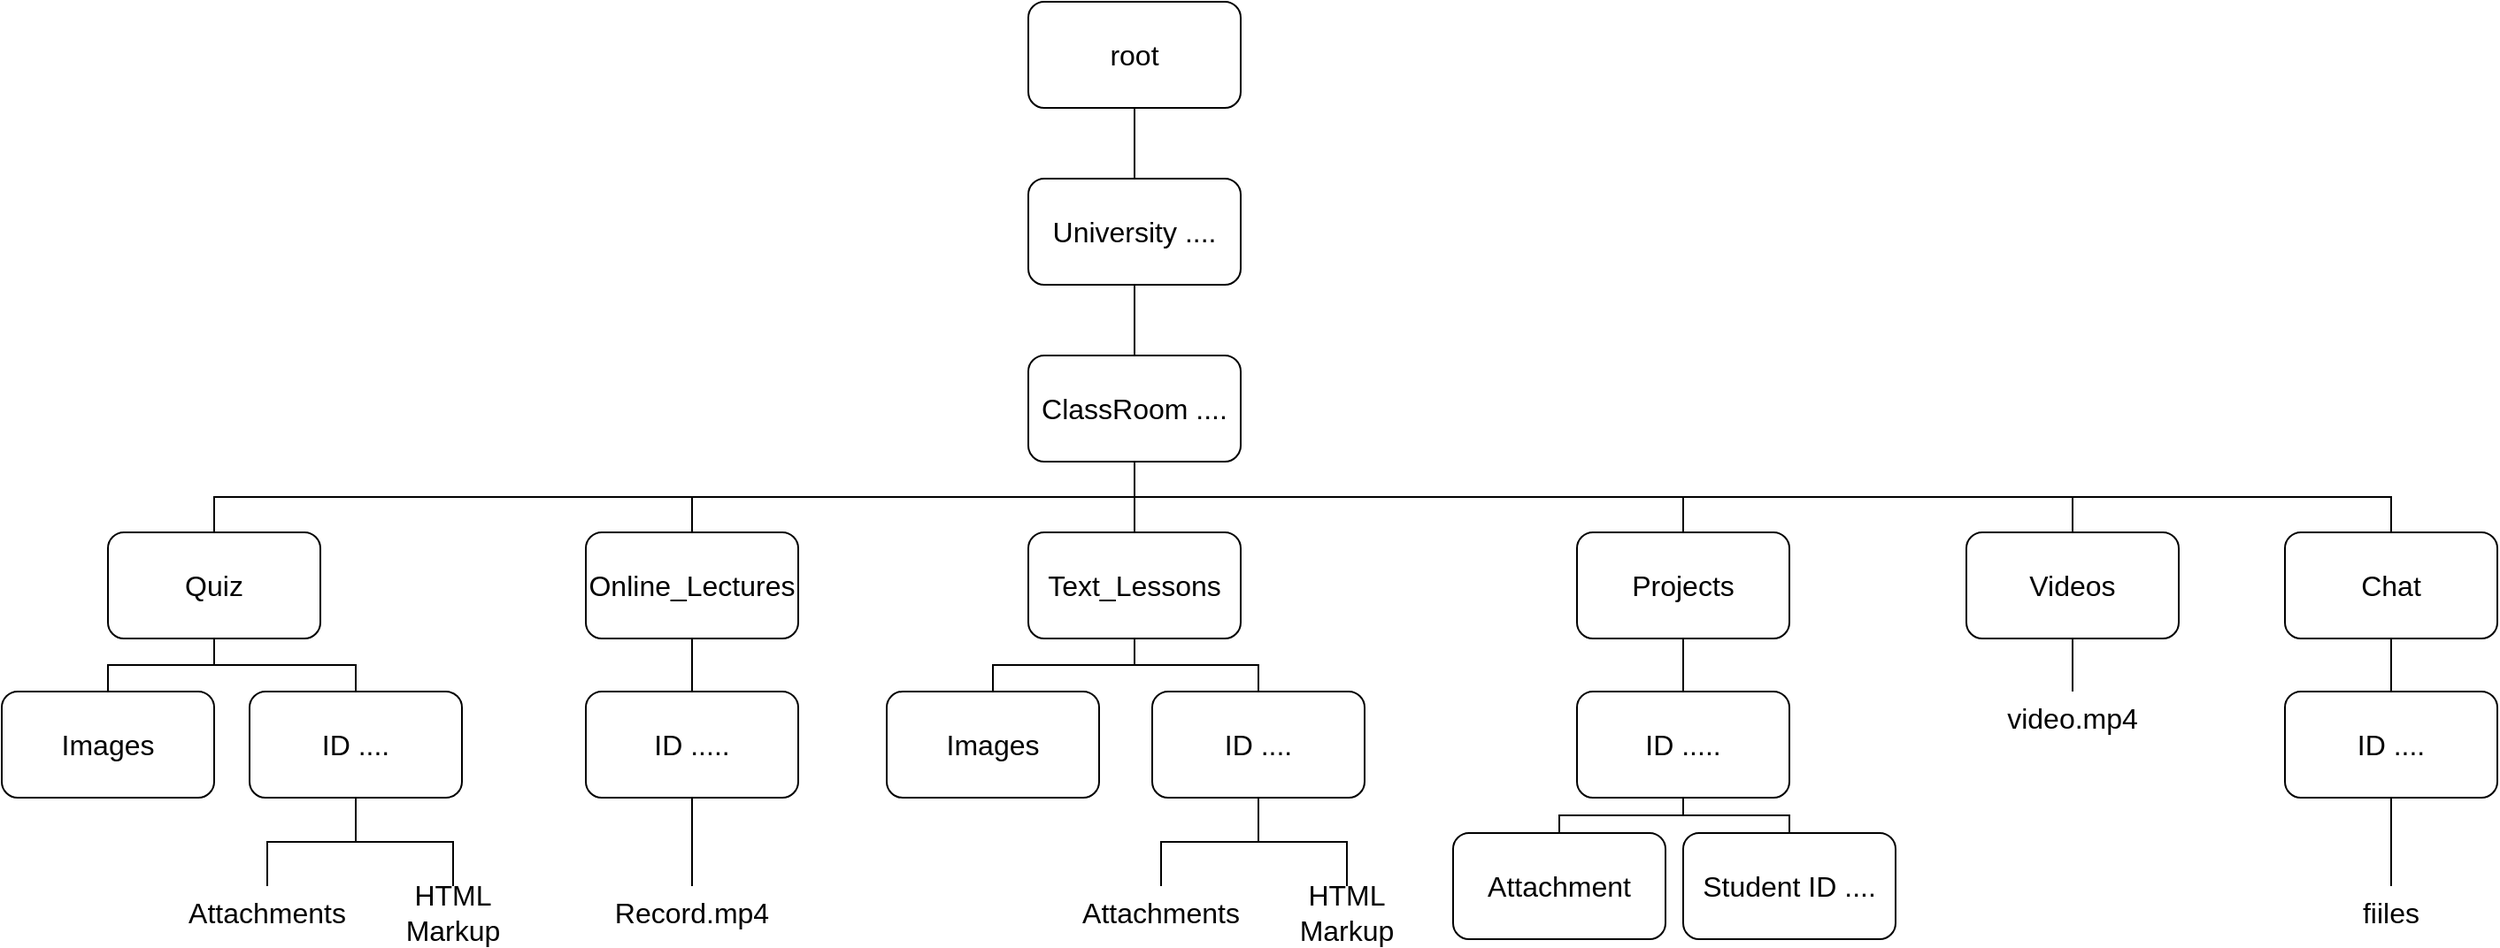 <mxfile version="15.4.0" type="device"><diagram id="R2lEEEUBdFMjLlhIrx00" name="Page-1"><mxGraphModel dx="1701" dy="1604" grid="1" gridSize="10" guides="1" tooltips="1" connect="1" arrows="1" fold="1" page="1" pageScale="1" pageWidth="850" pageHeight="1100" math="0" shadow="0" extFonts="Permanent Marker^https://fonts.googleapis.com/css?family=Permanent+Marker"><root><mxCell id="0"/><mxCell id="1" parent="0"/><mxCell id="qYf2nWB6FEJ4rftoBdVF-3" value="root" style="rounded=1;whiteSpace=wrap;html=1;fontSize=16;" vertex="1" parent="1"><mxGeometry x="320" y="-40" width="120" height="60" as="geometry"/></mxCell><mxCell id="qYf2nWB6FEJ4rftoBdVF-4" value="ClassRoom ...." style="rounded=1;whiteSpace=wrap;html=1;fontSize=16;" vertex="1" parent="1"><mxGeometry x="320" y="160" width="120" height="60" as="geometry"/></mxCell><mxCell id="qYf2nWB6FEJ4rftoBdVF-6" value="Online_Lectures" style="rounded=1;whiteSpace=wrap;html=1;fontSize=16;" vertex="1" parent="1"><mxGeometry x="70" y="260" width="120" height="60" as="geometry"/></mxCell><mxCell id="qYf2nWB6FEJ4rftoBdVF-7" value="" style="endArrow=none;html=1;rounded=0;edgeStyle=orthogonalEdgeStyle;entryX=0.5;entryY=1;entryDx=0;entryDy=0;exitX=0.5;exitY=0;exitDx=0;exitDy=0;fontSize=16;" edge="1" parent="1" source="qYf2nWB6FEJ4rftoBdVF-6" target="qYf2nWB6FEJ4rftoBdVF-4"><mxGeometry width="50" height="50" relative="1" as="geometry"><mxPoint x="370" y="340" as="sourcePoint"/><mxPoint x="420" y="290" as="targetPoint"/></mxGeometry></mxCell><mxCell id="qYf2nWB6FEJ4rftoBdVF-8" value="ID ....." style="rounded=1;whiteSpace=wrap;html=1;fontSize=16;" vertex="1" parent="1"><mxGeometry x="70" y="350" width="120" height="60" as="geometry"/></mxCell><mxCell id="qYf2nWB6FEJ4rftoBdVF-9" value="" style="endArrow=none;html=1;rounded=0;edgeStyle=orthogonalEdgeStyle;entryX=0.5;entryY=1;entryDx=0;entryDy=0;exitX=0.5;exitY=0;exitDx=0;exitDy=0;fontSize=16;" edge="1" parent="1" source="qYf2nWB6FEJ4rftoBdVF-8" target="qYf2nWB6FEJ4rftoBdVF-6"><mxGeometry width="50" height="50" relative="1" as="geometry"><mxPoint x="150" y="540" as="sourcePoint"/><mxPoint x="200" y="490" as="targetPoint"/></mxGeometry></mxCell><mxCell id="qYf2nWB6FEJ4rftoBdVF-10" value="Record.mp4" style="text;html=1;strokeColor=none;fillColor=none;align=center;verticalAlign=middle;whiteSpace=wrap;rounded=0;fontSize=16;" vertex="1" parent="1"><mxGeometry x="100" y="460" width="60" height="30" as="geometry"/></mxCell><mxCell id="qYf2nWB6FEJ4rftoBdVF-11" value="" style="endArrow=none;html=1;rounded=0;edgeStyle=orthogonalEdgeStyle;exitX=0.5;exitY=0;exitDx=0;exitDy=0;fontSize=16;" edge="1" parent="1" source="qYf2nWB6FEJ4rftoBdVF-10" target="qYf2nWB6FEJ4rftoBdVF-8"><mxGeometry width="50" height="50" relative="1" as="geometry"><mxPoint x="250" y="450" as="sourcePoint"/><mxPoint x="300" y="400" as="targetPoint"/></mxGeometry></mxCell><mxCell id="qYf2nWB6FEJ4rftoBdVF-12" value="Text_Lessons" style="rounded=1;whiteSpace=wrap;html=1;fontSize=16;" vertex="1" parent="1"><mxGeometry x="320" y="260" width="120" height="60" as="geometry"/></mxCell><mxCell id="qYf2nWB6FEJ4rftoBdVF-13" value="" style="endArrow=none;html=1;rounded=0;edgeStyle=orthogonalEdgeStyle;entryX=0.5;entryY=1;entryDx=0;entryDy=0;exitX=0.5;exitY=0;exitDx=0;exitDy=0;fontSize=16;" edge="1" parent="1" source="qYf2nWB6FEJ4rftoBdVF-12" target="qYf2nWB6FEJ4rftoBdVF-4"><mxGeometry width="50" height="50" relative="1" as="geometry"><mxPoint x="460" y="310" as="sourcePoint"/><mxPoint x="510" y="260" as="targetPoint"/></mxGeometry></mxCell><mxCell id="qYf2nWB6FEJ4rftoBdVF-14" value="Images" style="rounded=1;whiteSpace=wrap;html=1;fontSize=16;" vertex="1" parent="1"><mxGeometry x="240" y="350" width="120" height="60" as="geometry"/></mxCell><mxCell id="qYf2nWB6FEJ4rftoBdVF-15" value="" style="endArrow=none;html=1;rounded=0;edgeStyle=orthogonalEdgeStyle;entryX=0.5;entryY=1;entryDx=0;entryDy=0;exitX=0.5;exitY=0;exitDx=0;exitDy=0;fontSize=16;" edge="1" parent="1" source="qYf2nWB6FEJ4rftoBdVF-14" target="qYf2nWB6FEJ4rftoBdVF-12"><mxGeometry width="50" height="50" relative="1" as="geometry"><mxPoint x="450" y="370" as="sourcePoint"/><mxPoint x="500" y="320" as="targetPoint"/></mxGeometry></mxCell><mxCell id="qYf2nWB6FEJ4rftoBdVF-16" value="ID ...." style="rounded=1;whiteSpace=wrap;html=1;fontSize=16;" vertex="1" parent="1"><mxGeometry x="390" y="350" width="120" height="60" as="geometry"/></mxCell><mxCell id="qYf2nWB6FEJ4rftoBdVF-17" value="" style="endArrow=none;html=1;rounded=0;edgeStyle=orthogonalEdgeStyle;entryX=0.5;entryY=1;entryDx=0;entryDy=0;exitX=0.5;exitY=0;exitDx=0;exitDy=0;fontSize=16;" edge="1" parent="1" source="qYf2nWB6FEJ4rftoBdVF-16" target="qYf2nWB6FEJ4rftoBdVF-12"><mxGeometry width="50" height="50" relative="1" as="geometry"><mxPoint x="510" y="330" as="sourcePoint"/><mxPoint x="560" y="280" as="targetPoint"/></mxGeometry></mxCell><mxCell id="qYf2nWB6FEJ4rftoBdVF-18" value="Attachments" style="text;html=1;strokeColor=none;fillColor=none;align=center;verticalAlign=middle;whiteSpace=wrap;rounded=0;fontSize=16;" vertex="1" parent="1"><mxGeometry x="365" y="460" width="60" height="30" as="geometry"/></mxCell><mxCell id="qYf2nWB6FEJ4rftoBdVF-19" value="" style="endArrow=none;html=1;rounded=0;edgeStyle=orthogonalEdgeStyle;entryX=0.5;entryY=1;entryDx=0;entryDy=0;exitX=0.5;exitY=0;exitDx=0;exitDy=0;fontSize=16;" edge="1" parent="1" source="qYf2nWB6FEJ4rftoBdVF-18" target="qYf2nWB6FEJ4rftoBdVF-16"><mxGeometry width="50" height="50" relative="1" as="geometry"><mxPoint x="630" y="460" as="sourcePoint"/><mxPoint x="690" y="410" as="targetPoint"/></mxGeometry></mxCell><mxCell id="qYf2nWB6FEJ4rftoBdVF-20" value="Projects" style="rounded=1;whiteSpace=wrap;html=1;fontSize=16;" vertex="1" parent="1"><mxGeometry x="630" y="260" width="120" height="60" as="geometry"/></mxCell><mxCell id="qYf2nWB6FEJ4rftoBdVF-21" value="University ...." style="rounded=1;whiteSpace=wrap;html=1;fontSize=16;" vertex="1" parent="1"><mxGeometry x="320" y="60" width="120" height="60" as="geometry"/></mxCell><mxCell id="qYf2nWB6FEJ4rftoBdVF-22" value="" style="endArrow=none;html=1;rounded=0;edgeStyle=orthogonalEdgeStyle;entryX=0.5;entryY=0;entryDx=0;entryDy=0;exitX=0.5;exitY=1;exitDx=0;exitDy=0;fontSize=16;" edge="1" parent="1" source="qYf2nWB6FEJ4rftoBdVF-3" target="qYf2nWB6FEJ4rftoBdVF-21"><mxGeometry width="50" height="50" relative="1" as="geometry"><mxPoint x="530" y="140" as="sourcePoint"/><mxPoint x="580" y="90" as="targetPoint"/></mxGeometry></mxCell><mxCell id="qYf2nWB6FEJ4rftoBdVF-23" value="" style="endArrow=none;html=1;rounded=0;edgeStyle=orthogonalEdgeStyle;entryX=0.5;entryY=1;entryDx=0;entryDy=0;exitX=0.5;exitY=0;exitDx=0;exitDy=0;fontSize=16;" edge="1" parent="1" source="qYf2nWB6FEJ4rftoBdVF-4" target="qYf2nWB6FEJ4rftoBdVF-21"><mxGeometry width="50" height="50" relative="1" as="geometry"><mxPoint x="220" y="190" as="sourcePoint"/><mxPoint x="270" y="140" as="targetPoint"/></mxGeometry></mxCell><mxCell id="qYf2nWB6FEJ4rftoBdVF-24" value="" style="endArrow=none;html=1;rounded=0;edgeStyle=orthogonalEdgeStyle;entryX=0.5;entryY=1;entryDx=0;entryDy=0;exitX=0.5;exitY=0;exitDx=0;exitDy=0;fontSize=16;" edge="1" parent="1" source="qYf2nWB6FEJ4rftoBdVF-20" target="qYf2nWB6FEJ4rftoBdVF-4"><mxGeometry width="50" height="50" relative="1" as="geometry"><mxPoint x="570" y="240" as="sourcePoint"/><mxPoint x="620" y="190" as="targetPoint"/></mxGeometry></mxCell><mxCell id="qYf2nWB6FEJ4rftoBdVF-25" value="HTML Markup" style="text;html=1;strokeColor=none;fillColor=none;align=center;verticalAlign=middle;whiteSpace=wrap;rounded=0;fontSize=16;" vertex="1" parent="1"><mxGeometry x="470" y="460" width="60" height="30" as="geometry"/></mxCell><mxCell id="qYf2nWB6FEJ4rftoBdVF-26" value="" style="endArrow=none;html=1;rounded=0;edgeStyle=orthogonalEdgeStyle;entryX=0.5;entryY=1;entryDx=0;entryDy=0;exitX=0.5;exitY=0;exitDx=0;exitDy=0;fontSize=16;" edge="1" parent="1" source="qYf2nWB6FEJ4rftoBdVF-25" target="qYf2nWB6FEJ4rftoBdVF-16"><mxGeometry width="50" height="50" relative="1" as="geometry"><mxPoint x="520" y="440" as="sourcePoint"/><mxPoint x="580" y="400" as="targetPoint"/></mxGeometry></mxCell><mxCell id="qYf2nWB6FEJ4rftoBdVF-27" value="ID ....." style="rounded=1;whiteSpace=wrap;html=1;fontSize=16;" vertex="1" parent="1"><mxGeometry x="630" y="350" width="120" height="60" as="geometry"/></mxCell><mxCell id="qYf2nWB6FEJ4rftoBdVF-28" value="" style="endArrow=none;html=1;rounded=0;edgeStyle=orthogonalEdgeStyle;exitX=0.5;exitY=0;exitDx=0;exitDy=0;fontSize=16;" edge="1" parent="1" source="qYf2nWB6FEJ4rftoBdVF-27" target="qYf2nWB6FEJ4rftoBdVF-20"><mxGeometry width="50" height="50" relative="1" as="geometry"><mxPoint x="760" y="370" as="sourcePoint"/><mxPoint x="810" y="320" as="targetPoint"/></mxGeometry></mxCell><mxCell id="qYf2nWB6FEJ4rftoBdVF-29" value="Attachment" style="rounded=1;whiteSpace=wrap;html=1;fontSize=16;" vertex="1" parent="1"><mxGeometry x="560" y="430" width="120" height="60" as="geometry"/></mxCell><mxCell id="qYf2nWB6FEJ4rftoBdVF-30" value="" style="endArrow=none;html=1;rounded=0;edgeStyle=orthogonalEdgeStyle;entryX=0.5;entryY=1;entryDx=0;entryDy=0;exitX=0.5;exitY=0;exitDx=0;exitDy=0;fontSize=16;" edge="1" parent="1" source="qYf2nWB6FEJ4rftoBdVF-29" target="qYf2nWB6FEJ4rftoBdVF-27"><mxGeometry width="50" height="50" relative="1" as="geometry"><mxPoint x="740" y="490" as="sourcePoint"/><mxPoint x="790" y="440" as="targetPoint"/></mxGeometry></mxCell><mxCell id="qYf2nWB6FEJ4rftoBdVF-31" value="Student ID ...." style="rounded=1;whiteSpace=wrap;html=1;fontSize=16;" vertex="1" parent="1"><mxGeometry x="690" y="430" width="120" height="60" as="geometry"/></mxCell><mxCell id="qYf2nWB6FEJ4rftoBdVF-32" value="" style="endArrow=none;html=1;rounded=0;edgeStyle=orthogonalEdgeStyle;entryX=0.5;entryY=1;entryDx=0;entryDy=0;exitX=0.5;exitY=0;exitDx=0;exitDy=0;fontSize=16;" edge="1" parent="1" source="qYf2nWB6FEJ4rftoBdVF-31" target="qYf2nWB6FEJ4rftoBdVF-27"><mxGeometry width="50" height="50" relative="1" as="geometry"><mxPoint x="680" y="560" as="sourcePoint"/><mxPoint x="730" y="510" as="targetPoint"/></mxGeometry></mxCell><mxCell id="qYf2nWB6FEJ4rftoBdVF-33" value="Quiz" style="rounded=1;whiteSpace=wrap;html=1;fontSize=16;" vertex="1" parent="1"><mxGeometry x="-200" y="260" width="120" height="60" as="geometry"/></mxCell><mxCell id="qYf2nWB6FEJ4rftoBdVF-34" value="" style="endArrow=none;html=1;rounded=0;edgeStyle=orthogonalEdgeStyle;entryX=0.5;entryY=1;entryDx=0;entryDy=0;exitX=0.5;exitY=0;exitDx=0;exitDy=0;fontSize=16;" edge="1" parent="1" source="qYf2nWB6FEJ4rftoBdVF-33" target="qYf2nWB6FEJ4rftoBdVF-4"><mxGeometry width="50" height="50" relative="1" as="geometry"><mxPoint x="-50" y="220" as="sourcePoint"/><mxPoint y="170" as="targetPoint"/></mxGeometry></mxCell><mxCell id="qYf2nWB6FEJ4rftoBdVF-35" value="Images" style="rounded=1;whiteSpace=wrap;html=1;fontSize=16;" vertex="1" parent="1"><mxGeometry x="-260" y="350" width="120" height="60" as="geometry"/></mxCell><mxCell id="qYf2nWB6FEJ4rftoBdVF-36" value="" style="endArrow=none;html=1;rounded=0;edgeStyle=orthogonalEdgeStyle;entryX=0.5;entryY=1;entryDx=0;entryDy=0;exitX=0.5;exitY=0;exitDx=0;exitDy=0;fontSize=16;" edge="1" parent="1" source="qYf2nWB6FEJ4rftoBdVF-35" target="qYf2nWB6FEJ4rftoBdVF-33"><mxGeometry width="50" height="50" relative="1" as="geometry"><mxPoint x="-50" y="390" as="sourcePoint"/><mxPoint y="340" as="targetPoint"/></mxGeometry></mxCell><mxCell id="qYf2nWB6FEJ4rftoBdVF-37" value="ID ...." style="rounded=1;whiteSpace=wrap;html=1;fontSize=16;" vertex="1" parent="1"><mxGeometry x="-120" y="350" width="120" height="60" as="geometry"/></mxCell><mxCell id="qYf2nWB6FEJ4rftoBdVF-39" value="" style="endArrow=none;html=1;rounded=0;edgeStyle=orthogonalEdgeStyle;entryX=0.5;entryY=1;entryDx=0;entryDy=0;exitX=0.5;exitY=0;exitDx=0;exitDy=0;fontSize=16;" edge="1" parent="1" source="qYf2nWB6FEJ4rftoBdVF-37" target="qYf2nWB6FEJ4rftoBdVF-33"><mxGeometry width="50" height="50" relative="1" as="geometry"><mxPoint x="-30" y="330" as="sourcePoint"/><mxPoint x="20" y="280" as="targetPoint"/></mxGeometry></mxCell><mxCell id="qYf2nWB6FEJ4rftoBdVF-41" value="Attachments" style="text;html=1;strokeColor=none;fillColor=none;align=center;verticalAlign=middle;whiteSpace=wrap;rounded=0;fontSize=16;" vertex="1" parent="1"><mxGeometry x="-140" y="460" width="60" height="30" as="geometry"/></mxCell><mxCell id="qYf2nWB6FEJ4rftoBdVF-42" value="HTML Markup" style="text;html=1;strokeColor=none;fillColor=none;align=center;verticalAlign=middle;whiteSpace=wrap;rounded=0;fontSize=16;" vertex="1" parent="1"><mxGeometry x="-35" y="460" width="60" height="30" as="geometry"/></mxCell><mxCell id="qYf2nWB6FEJ4rftoBdVF-43" value="" style="endArrow=none;html=1;rounded=0;edgeStyle=orthogonalEdgeStyle;entryX=0.5;entryY=1;entryDx=0;entryDy=0;exitX=0.5;exitY=0;exitDx=0;exitDy=0;fontSize=16;" edge="1" parent="1" source="qYf2nWB6FEJ4rftoBdVF-41" target="qYf2nWB6FEJ4rftoBdVF-37"><mxGeometry width="50" height="50" relative="1" as="geometry"><mxPoint x="-220" y="490" as="sourcePoint"/><mxPoint x="-170" y="440" as="targetPoint"/></mxGeometry></mxCell><mxCell id="qYf2nWB6FEJ4rftoBdVF-44" value="" style="endArrow=none;html=1;rounded=0;edgeStyle=orthogonalEdgeStyle;entryX=0.5;entryY=1;entryDx=0;entryDy=0;exitX=0.5;exitY=0;exitDx=0;exitDy=0;fontSize=16;" edge="1" parent="1" source="qYf2nWB6FEJ4rftoBdVF-42" target="qYf2nWB6FEJ4rftoBdVF-37"><mxGeometry width="50" height="50" relative="1" as="geometry"><mxPoint x="-60" y="560" as="sourcePoint"/><mxPoint x="-10" y="510" as="targetPoint"/></mxGeometry></mxCell><mxCell id="qYf2nWB6FEJ4rftoBdVF-45" value="Videos" style="rounded=1;whiteSpace=wrap;html=1;fontSize=16;" vertex="1" parent="1"><mxGeometry x="850" y="260" width="120" height="60" as="geometry"/></mxCell><mxCell id="qYf2nWB6FEJ4rftoBdVF-46" value="" style="endArrow=none;html=1;rounded=0;edgeStyle=orthogonalEdgeStyle;entryX=0.5;entryY=1;entryDx=0;entryDy=0;exitX=0.5;exitY=0;exitDx=0;exitDy=0;fontSize=16;" edge="1" parent="1" source="qYf2nWB6FEJ4rftoBdVF-45" target="qYf2nWB6FEJ4rftoBdVF-4"><mxGeometry width="50" height="50" relative="1" as="geometry"><mxPoint x="930" y="240" as="sourcePoint"/><mxPoint x="980" y="190" as="targetPoint"/></mxGeometry></mxCell><mxCell id="qYf2nWB6FEJ4rftoBdVF-47" value="video.mp4" style="text;html=1;strokeColor=none;fillColor=none;align=center;verticalAlign=middle;whiteSpace=wrap;rounded=0;fontSize=16;" vertex="1" parent="1"><mxGeometry x="880" y="350" width="60" height="30" as="geometry"/></mxCell><mxCell id="qYf2nWB6FEJ4rftoBdVF-48" value="" style="endArrow=none;html=1;rounded=0;edgeStyle=orthogonalEdgeStyle;entryX=0.5;entryY=1;entryDx=0;entryDy=0;exitX=0.5;exitY=0;exitDx=0;exitDy=0;fontSize=16;" edge="1" parent="1" source="qYf2nWB6FEJ4rftoBdVF-47" target="qYf2nWB6FEJ4rftoBdVF-45"><mxGeometry width="50" height="50" relative="1" as="geometry"><mxPoint x="1090" y="370" as="sourcePoint"/><mxPoint x="1140" y="320" as="targetPoint"/></mxGeometry></mxCell><mxCell id="qYf2nWB6FEJ4rftoBdVF-49" value="Chat" style="rounded=1;whiteSpace=wrap;html=1;fontSize=16;" vertex="1" parent="1"><mxGeometry x="1030" y="260" width="120" height="60" as="geometry"/></mxCell><mxCell id="qYf2nWB6FEJ4rftoBdVF-50" value="" style="endArrow=none;html=1;rounded=0;edgeStyle=orthogonalEdgeStyle;entryX=0.5;entryY=1;entryDx=0;entryDy=0;exitX=0.5;exitY=0;exitDx=0;exitDy=0;fontSize=16;" edge="1" parent="1" source="qYf2nWB6FEJ4rftoBdVF-49" target="qYf2nWB6FEJ4rftoBdVF-4"><mxGeometry width="50" height="50" relative="1" as="geometry"><mxPoint x="-280" y="190" as="sourcePoint"/><mxPoint x="-230" y="140" as="targetPoint"/></mxGeometry></mxCell><mxCell id="qYf2nWB6FEJ4rftoBdVF-51" value="ID ...." style="rounded=1;whiteSpace=wrap;html=1;fontSize=16;" vertex="1" parent="1"><mxGeometry x="1030" y="350" width="120" height="60" as="geometry"/></mxCell><mxCell id="qYf2nWB6FEJ4rftoBdVF-52" value="" style="endArrow=none;html=1;rounded=0;edgeStyle=orthogonalEdgeStyle;entryX=0.5;entryY=1;entryDx=0;entryDy=0;exitX=0.5;exitY=0;exitDx=0;exitDy=0;fontSize=16;" edge="1" parent="1" source="qYf2nWB6FEJ4rftoBdVF-51" target="qYf2nWB6FEJ4rftoBdVF-49"><mxGeometry width="50" height="50" relative="1" as="geometry"><mxPoint x="-510" y="360" as="sourcePoint"/><mxPoint x="-460" y="310" as="targetPoint"/></mxGeometry></mxCell><mxCell id="qYf2nWB6FEJ4rftoBdVF-53" value="fiiles" style="text;html=1;strokeColor=none;fillColor=none;align=center;verticalAlign=middle;whiteSpace=wrap;rounded=0;fontSize=16;" vertex="1" parent="1"><mxGeometry x="1060" y="460" width="60" height="30" as="geometry"/></mxCell><mxCell id="qYf2nWB6FEJ4rftoBdVF-54" value="" style="endArrow=none;html=1;rounded=0;edgeStyle=orthogonalEdgeStyle;entryX=0.5;entryY=1;entryDx=0;entryDy=0;exitX=0.5;exitY=0;exitDx=0;exitDy=0;fontSize=16;" edge="1" parent="1" source="qYf2nWB6FEJ4rftoBdVF-53" target="qYf2nWB6FEJ4rftoBdVF-51"><mxGeometry width="50" height="50" relative="1" as="geometry"><mxPoint x="-480" y="470" as="sourcePoint"/><mxPoint x="-430" y="420" as="targetPoint"/></mxGeometry></mxCell></root></mxGraphModel></diagram></mxfile>